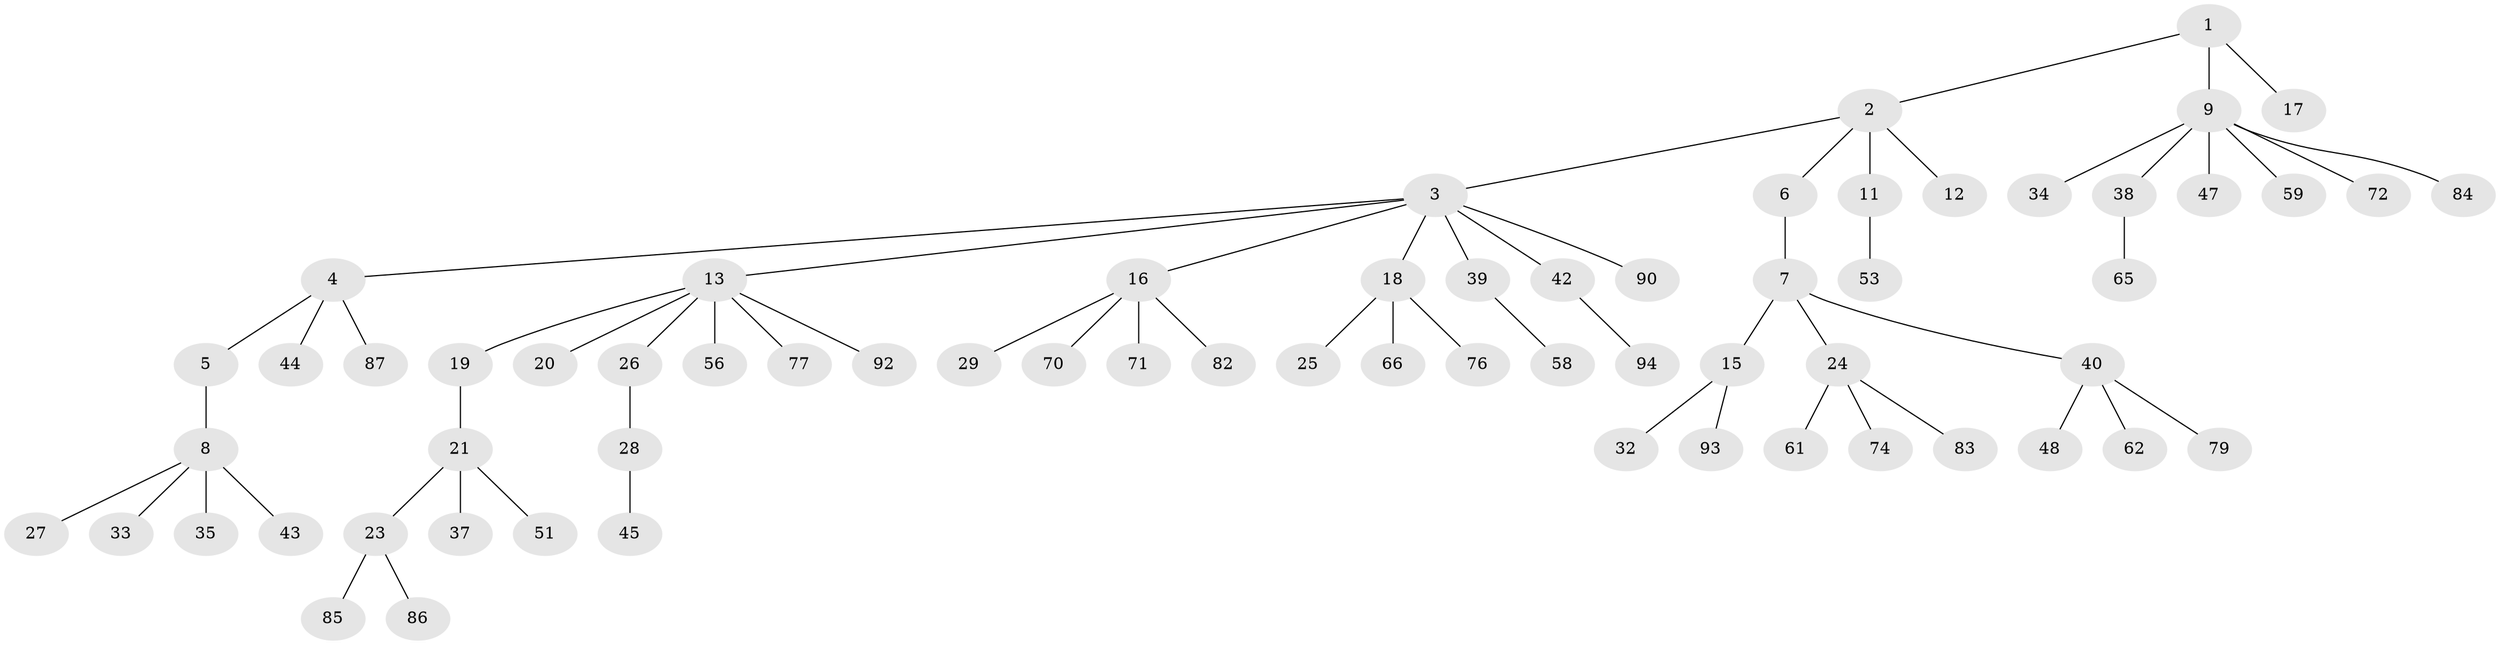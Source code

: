 // Generated by graph-tools (version 1.1) at 2025/52/02/27/25 19:52:11]
// undirected, 66 vertices, 65 edges
graph export_dot {
graph [start="1"]
  node [color=gray90,style=filled];
  1 [super="+30"];
  2;
  3 [super="+10"];
  4 [super="+31"];
  5;
  6;
  7 [super="+69"];
  8 [super="+22"];
  9 [super="+14"];
  11 [super="+78"];
  12 [super="+67"];
  13 [super="+63"];
  15 [super="+64"];
  16 [super="+49"];
  17;
  18 [super="+52"];
  19;
  20;
  21 [super="+68"];
  23 [super="+55"];
  24 [super="+50"];
  25;
  26;
  27 [super="+80"];
  28 [super="+36"];
  29 [super="+60"];
  32 [super="+46"];
  33;
  34 [super="+91"];
  35;
  37;
  38 [super="+54"];
  39 [super="+41"];
  40 [super="+57"];
  42 [super="+73"];
  43;
  44;
  45;
  47;
  48 [super="+75"];
  51;
  53;
  56;
  58;
  59;
  61;
  62;
  65;
  66;
  70;
  71 [super="+95"];
  72;
  74 [super="+97"];
  76;
  77 [super="+81"];
  79;
  82 [super="+88"];
  83;
  84;
  85;
  86 [super="+89"];
  87 [super="+96"];
  90;
  92;
  93;
  94;
  1 -- 2;
  1 -- 9;
  1 -- 17;
  2 -- 3;
  2 -- 6;
  2 -- 11;
  2 -- 12;
  3 -- 4;
  3 -- 13;
  3 -- 42;
  3 -- 16;
  3 -- 18;
  3 -- 39;
  3 -- 90;
  4 -- 5;
  4 -- 44;
  4 -- 87;
  5 -- 8;
  6 -- 7;
  7 -- 15;
  7 -- 24;
  7 -- 40;
  8 -- 33;
  8 -- 35;
  8 -- 43;
  8 -- 27;
  9 -- 34;
  9 -- 38;
  9 -- 72;
  9 -- 59;
  9 -- 84;
  9 -- 47;
  11 -- 53;
  13 -- 19;
  13 -- 20;
  13 -- 26;
  13 -- 56;
  13 -- 77;
  13 -- 92;
  15 -- 32;
  15 -- 93;
  16 -- 29;
  16 -- 70;
  16 -- 71;
  16 -- 82;
  18 -- 25;
  18 -- 76;
  18 -- 66;
  19 -- 21;
  21 -- 23;
  21 -- 37;
  21 -- 51;
  23 -- 85;
  23 -- 86;
  24 -- 61;
  24 -- 74;
  24 -- 83;
  26 -- 28;
  28 -- 45;
  38 -- 65;
  39 -- 58;
  40 -- 48;
  40 -- 62;
  40 -- 79;
  42 -- 94;
}
